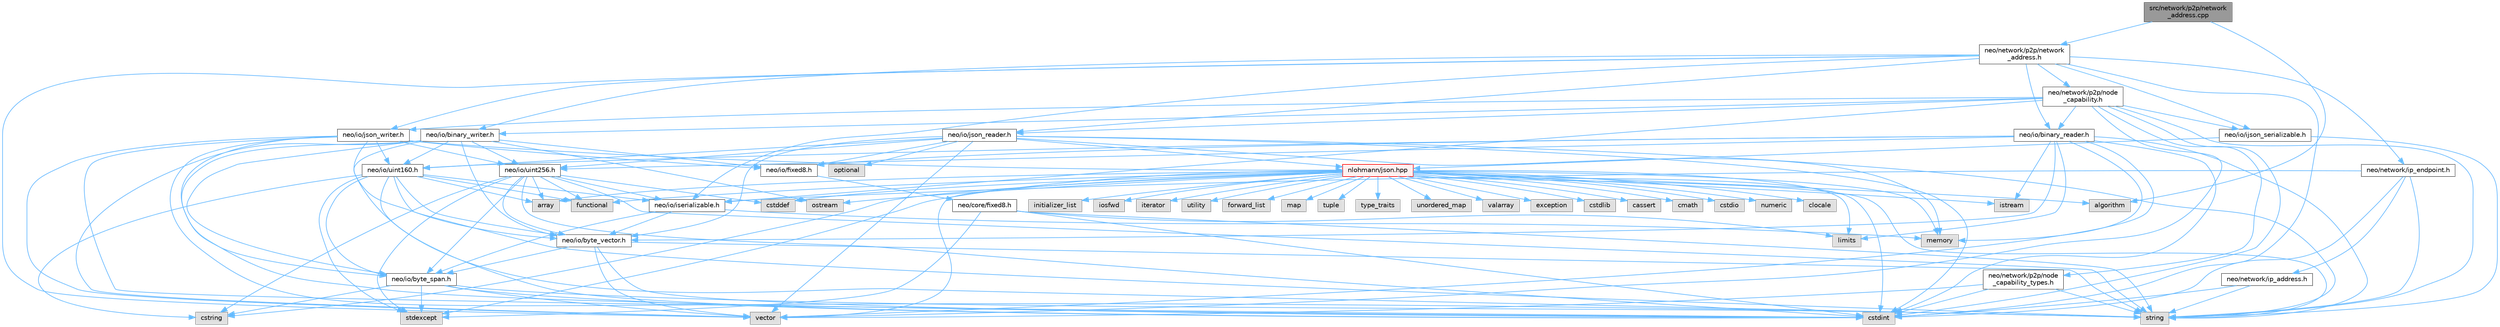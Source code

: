 digraph "src/network/p2p/network_address.cpp"
{
 // LATEX_PDF_SIZE
  bgcolor="transparent";
  edge [fontname=Helvetica,fontsize=10,labelfontname=Helvetica,labelfontsize=10];
  node [fontname=Helvetica,fontsize=10,shape=box,height=0.2,width=0.4];
  Node1 [id="Node000001",label="src/network/p2p/network\l_address.cpp",height=0.2,width=0.4,color="gray40", fillcolor="grey60", style="filled", fontcolor="black",tooltip=" "];
  Node1 -> Node2 [id="edge138_Node000001_Node000002",color="steelblue1",style="solid",tooltip=" "];
  Node2 [id="Node000002",label="neo/network/p2p/network\l_address.h",height=0.2,width=0.4,color="grey40", fillcolor="white", style="filled",URL="$p2p_2network__address_8h.html",tooltip=" "];
  Node2 -> Node3 [id="edge139_Node000002_Node000003",color="steelblue1",style="solid",tooltip=" "];
  Node3 [id="Node000003",label="neo/io/binary_reader.h",height=0.2,width=0.4,color="grey40", fillcolor="white", style="filled",URL="$binary__reader_8h.html",tooltip=" "];
  Node3 -> Node4 [id="edge140_Node000003_Node000004",color="steelblue1",style="solid",tooltip=" "];
  Node4 [id="Node000004",label="neo/io/byte_vector.h",height=0.2,width=0.4,color="grey40", fillcolor="white", style="filled",URL="$io_2byte__vector_8h.html",tooltip=" "];
  Node4 -> Node5 [id="edge141_Node000004_Node000005",color="steelblue1",style="solid",tooltip=" "];
  Node5 [id="Node000005",label="neo/io/byte_span.h",height=0.2,width=0.4,color="grey40", fillcolor="white", style="filled",URL="$io_2byte__span_8h.html",tooltip=" "];
  Node5 -> Node6 [id="edge142_Node000005_Node000006",color="steelblue1",style="solid",tooltip=" "];
  Node6 [id="Node000006",label="cstdint",height=0.2,width=0.4,color="grey60", fillcolor="#E0E0E0", style="filled",tooltip=" "];
  Node5 -> Node7 [id="edge143_Node000005_Node000007",color="steelblue1",style="solid",tooltip=" "];
  Node7 [id="Node000007",label="cstring",height=0.2,width=0.4,color="grey60", fillcolor="#E0E0E0", style="filled",tooltip=" "];
  Node5 -> Node8 [id="edge144_Node000005_Node000008",color="steelblue1",style="solid",tooltip=" "];
  Node8 [id="Node000008",label="stdexcept",height=0.2,width=0.4,color="grey60", fillcolor="#E0E0E0", style="filled",tooltip=" "];
  Node5 -> Node9 [id="edge145_Node000005_Node000009",color="steelblue1",style="solid",tooltip=" "];
  Node9 [id="Node000009",label="string",height=0.2,width=0.4,color="grey60", fillcolor="#E0E0E0", style="filled",tooltip=" "];
  Node5 -> Node10 [id="edge146_Node000005_Node000010",color="steelblue1",style="solid",tooltip=" "];
  Node10 [id="Node000010",label="vector",height=0.2,width=0.4,color="grey60", fillcolor="#E0E0E0", style="filled",tooltip=" "];
  Node4 -> Node6 [id="edge147_Node000004_Node000006",color="steelblue1",style="solid",tooltip=" "];
  Node4 -> Node9 [id="edge148_Node000004_Node000009",color="steelblue1",style="solid",tooltip=" "];
  Node4 -> Node10 [id="edge149_Node000004_Node000010",color="steelblue1",style="solid",tooltip=" "];
  Node3 -> Node11 [id="edge150_Node000003_Node000011",color="steelblue1",style="solid",tooltip=" "];
  Node11 [id="Node000011",label="neo/io/fixed8.h",height=0.2,width=0.4,color="grey40", fillcolor="white", style="filled",URL="$io_2fixed8_8h.html",tooltip=" "];
  Node11 -> Node12 [id="edge151_Node000011_Node000012",color="steelblue1",style="solid",tooltip=" "];
  Node12 [id="Node000012",label="neo/core/fixed8.h",height=0.2,width=0.4,color="grey40", fillcolor="white", style="filled",URL="$core_2fixed8_8h.html",tooltip=" "];
  Node12 -> Node6 [id="edge152_Node000012_Node000006",color="steelblue1",style="solid",tooltip=" "];
  Node12 -> Node13 [id="edge153_Node000012_Node000013",color="steelblue1",style="solid",tooltip=" "];
  Node13 [id="Node000013",label="limits",height=0.2,width=0.4,color="grey60", fillcolor="#E0E0E0", style="filled",tooltip=" "];
  Node12 -> Node8 [id="edge154_Node000012_Node000008",color="steelblue1",style="solid",tooltip=" "];
  Node12 -> Node9 [id="edge155_Node000012_Node000009",color="steelblue1",style="solid",tooltip=" "];
  Node3 -> Node14 [id="edge156_Node000003_Node000014",color="steelblue1",style="solid",tooltip=" "];
  Node14 [id="Node000014",label="neo/io/uint160.h",height=0.2,width=0.4,color="grey40", fillcolor="white", style="filled",URL="$uint160_8h.html",tooltip=" "];
  Node14 -> Node5 [id="edge157_Node000014_Node000005",color="steelblue1",style="solid",tooltip=" "];
  Node14 -> Node4 [id="edge158_Node000014_Node000004",color="steelblue1",style="solid",tooltip=" "];
  Node14 -> Node15 [id="edge159_Node000014_Node000015",color="steelblue1",style="solid",tooltip=" "];
  Node15 [id="Node000015",label="neo/io/iserializable.h",height=0.2,width=0.4,color="grey40", fillcolor="white", style="filled",URL="$iserializable_8h.html",tooltip=" "];
  Node15 -> Node5 [id="edge160_Node000015_Node000005",color="steelblue1",style="solid",tooltip=" "];
  Node15 -> Node4 [id="edge161_Node000015_Node000004",color="steelblue1",style="solid",tooltip=" "];
  Node15 -> Node16 [id="edge162_Node000015_Node000016",color="steelblue1",style="solid",tooltip=" "];
  Node16 [id="Node000016",label="memory",height=0.2,width=0.4,color="grey60", fillcolor="#E0E0E0", style="filled",tooltip=" "];
  Node14 -> Node17 [id="edge163_Node000014_Node000017",color="steelblue1",style="solid",tooltip=" "];
  Node17 [id="Node000017",label="array",height=0.2,width=0.4,color="grey60", fillcolor="#E0E0E0", style="filled",tooltip=" "];
  Node14 -> Node6 [id="edge164_Node000014_Node000006",color="steelblue1",style="solid",tooltip=" "];
  Node14 -> Node7 [id="edge165_Node000014_Node000007",color="steelblue1",style="solid",tooltip=" "];
  Node14 -> Node18 [id="edge166_Node000014_Node000018",color="steelblue1",style="solid",tooltip=" "];
  Node18 [id="Node000018",label="functional",height=0.2,width=0.4,color="grey60", fillcolor="#E0E0E0", style="filled",tooltip=" "];
  Node14 -> Node8 [id="edge167_Node000014_Node000008",color="steelblue1",style="solid",tooltip=" "];
  Node14 -> Node9 [id="edge168_Node000014_Node000009",color="steelblue1",style="solid",tooltip=" "];
  Node3 -> Node19 [id="edge169_Node000003_Node000019",color="steelblue1",style="solid",tooltip=" "];
  Node19 [id="Node000019",label="neo/io/uint256.h",height=0.2,width=0.4,color="grey40", fillcolor="white", style="filled",URL="$uint256_8h.html",tooltip=" "];
  Node19 -> Node5 [id="edge170_Node000019_Node000005",color="steelblue1",style="solid",tooltip=" "];
  Node19 -> Node4 [id="edge171_Node000019_Node000004",color="steelblue1",style="solid",tooltip=" "];
  Node19 -> Node15 [id="edge172_Node000019_Node000015",color="steelblue1",style="solid",tooltip=" "];
  Node19 -> Node17 [id="edge173_Node000019_Node000017",color="steelblue1",style="solid",tooltip=" "];
  Node19 -> Node20 [id="edge174_Node000019_Node000020",color="steelblue1",style="solid",tooltip=" "];
  Node20 [id="Node000020",label="cstddef",height=0.2,width=0.4,color="grey60", fillcolor="#E0E0E0", style="filled",tooltip=" "];
  Node19 -> Node6 [id="edge175_Node000019_Node000006",color="steelblue1",style="solid",tooltip=" "];
  Node19 -> Node7 [id="edge176_Node000019_Node000007",color="steelblue1",style="solid",tooltip=" "];
  Node19 -> Node18 [id="edge177_Node000019_Node000018",color="steelblue1",style="solid",tooltip=" "];
  Node19 -> Node8 [id="edge178_Node000019_Node000008",color="steelblue1",style="solid",tooltip=" "];
  Node19 -> Node9 [id="edge179_Node000019_Node000009",color="steelblue1",style="solid",tooltip=" "];
  Node3 -> Node6 [id="edge180_Node000003_Node000006",color="steelblue1",style="solid",tooltip=" "];
  Node3 -> Node21 [id="edge181_Node000003_Node000021",color="steelblue1",style="solid",tooltip=" "];
  Node21 [id="Node000021",label="istream",height=0.2,width=0.4,color="grey60", fillcolor="#E0E0E0", style="filled",tooltip=" "];
  Node3 -> Node13 [id="edge182_Node000003_Node000013",color="steelblue1",style="solid",tooltip=" "];
  Node3 -> Node16 [id="edge183_Node000003_Node000016",color="steelblue1",style="solid",tooltip=" "];
  Node3 -> Node9 [id="edge184_Node000003_Node000009",color="steelblue1",style="solid",tooltip=" "];
  Node3 -> Node10 [id="edge185_Node000003_Node000010",color="steelblue1",style="solid",tooltip=" "];
  Node2 -> Node22 [id="edge186_Node000002_Node000022",color="steelblue1",style="solid",tooltip=" "];
  Node22 [id="Node000022",label="neo/io/binary_writer.h",height=0.2,width=0.4,color="grey40", fillcolor="white", style="filled",URL="$binary__writer_8h.html",tooltip=" "];
  Node22 -> Node5 [id="edge187_Node000022_Node000005",color="steelblue1",style="solid",tooltip=" "];
  Node22 -> Node4 [id="edge188_Node000022_Node000004",color="steelblue1",style="solid",tooltip=" "];
  Node22 -> Node11 [id="edge189_Node000022_Node000011",color="steelblue1",style="solid",tooltip=" "];
  Node22 -> Node14 [id="edge190_Node000022_Node000014",color="steelblue1",style="solid",tooltip=" "];
  Node22 -> Node19 [id="edge191_Node000022_Node000019",color="steelblue1",style="solid",tooltip=" "];
  Node22 -> Node6 [id="edge192_Node000022_Node000006",color="steelblue1",style="solid",tooltip=" "];
  Node22 -> Node23 [id="edge193_Node000022_Node000023",color="steelblue1",style="solid",tooltip=" "];
  Node23 [id="Node000023",label="ostream",height=0.2,width=0.4,color="grey60", fillcolor="#E0E0E0", style="filled",tooltip=" "];
  Node22 -> Node9 [id="edge194_Node000022_Node000009",color="steelblue1",style="solid",tooltip=" "];
  Node22 -> Node10 [id="edge195_Node000022_Node000010",color="steelblue1",style="solid",tooltip=" "];
  Node2 -> Node24 [id="edge196_Node000002_Node000024",color="steelblue1",style="solid",tooltip=" "];
  Node24 [id="Node000024",label="neo/io/ijson_serializable.h",height=0.2,width=0.4,color="grey40", fillcolor="white", style="filled",URL="$ijson__serializable_8h.html",tooltip=" "];
  Node24 -> Node25 [id="edge197_Node000024_Node000025",color="steelblue1",style="solid",tooltip=" "];
  Node25 [id="Node000025",label="nlohmann/json.hpp",height=0.2,width=0.4,color="red", fillcolor="#FFF0F0", style="filled",URL="$json_8hpp.html",tooltip=" "];
  Node25 -> Node26 [id="edge198_Node000025_Node000026",color="steelblue1",style="solid",tooltip=" "];
  Node26 [id="Node000026",label="algorithm",height=0.2,width=0.4,color="grey60", fillcolor="#E0E0E0", style="filled",tooltip=" "];
  Node25 -> Node20 [id="edge199_Node000025_Node000020",color="steelblue1",style="solid",tooltip=" "];
  Node25 -> Node18 [id="edge200_Node000025_Node000018",color="steelblue1",style="solid",tooltip=" "];
  Node25 -> Node27 [id="edge201_Node000025_Node000027",color="steelblue1",style="solid",tooltip=" "];
  Node27 [id="Node000027",label="initializer_list",height=0.2,width=0.4,color="grey60", fillcolor="#E0E0E0", style="filled",tooltip=" "];
  Node25 -> Node28 [id="edge202_Node000025_Node000028",color="steelblue1",style="solid",tooltip=" "];
  Node28 [id="Node000028",label="iosfwd",height=0.2,width=0.4,color="grey60", fillcolor="#E0E0E0", style="filled",tooltip=" "];
  Node25 -> Node29 [id="edge203_Node000025_Node000029",color="steelblue1",style="solid",tooltip=" "];
  Node29 [id="Node000029",label="iterator",height=0.2,width=0.4,color="grey60", fillcolor="#E0E0E0", style="filled",tooltip=" "];
  Node25 -> Node16 [id="edge204_Node000025_Node000016",color="steelblue1",style="solid",tooltip=" "];
  Node25 -> Node9 [id="edge205_Node000025_Node000009",color="steelblue1",style="solid",tooltip=" "];
  Node25 -> Node30 [id="edge206_Node000025_Node000030",color="steelblue1",style="solid",tooltip=" "];
  Node30 [id="Node000030",label="utility",height=0.2,width=0.4,color="grey60", fillcolor="#E0E0E0", style="filled",tooltip=" "];
  Node25 -> Node10 [id="edge207_Node000025_Node000010",color="steelblue1",style="solid",tooltip=" "];
  Node25 -> Node17 [id="edge208_Node000025_Node000017",color="steelblue1",style="solid",tooltip=" "];
  Node25 -> Node31 [id="edge209_Node000025_Node000031",color="steelblue1",style="solid",tooltip=" "];
  Node31 [id="Node000031",label="forward_list",height=0.2,width=0.4,color="grey60", fillcolor="#E0E0E0", style="filled",tooltip=" "];
  Node25 -> Node32 [id="edge210_Node000025_Node000032",color="steelblue1",style="solid",tooltip=" "];
  Node32 [id="Node000032",label="map",height=0.2,width=0.4,color="grey60", fillcolor="#E0E0E0", style="filled",tooltip=" "];
  Node25 -> Node33 [id="edge211_Node000025_Node000033",color="steelblue1",style="solid",tooltip=" "];
  Node33 [id="Node000033",label="tuple",height=0.2,width=0.4,color="grey60", fillcolor="#E0E0E0", style="filled",tooltip=" "];
  Node25 -> Node34 [id="edge212_Node000025_Node000034",color="steelblue1",style="solid",tooltip=" "];
  Node34 [id="Node000034",label="type_traits",height=0.2,width=0.4,color="grey60", fillcolor="#E0E0E0", style="filled",tooltip=" "];
  Node25 -> Node35 [id="edge213_Node000025_Node000035",color="steelblue1",style="solid",tooltip=" "];
  Node35 [id="Node000035",label="unordered_map",height=0.2,width=0.4,color="grey60", fillcolor="#E0E0E0", style="filled",tooltip=" "];
  Node25 -> Node36 [id="edge214_Node000025_Node000036",color="steelblue1",style="solid",tooltip=" "];
  Node36 [id="Node000036",label="valarray",height=0.2,width=0.4,color="grey60", fillcolor="#E0E0E0", style="filled",tooltip=" "];
  Node25 -> Node37 [id="edge215_Node000025_Node000037",color="steelblue1",style="solid",tooltip=" "];
  Node37 [id="Node000037",label="exception",height=0.2,width=0.4,color="grey60", fillcolor="#E0E0E0", style="filled",tooltip=" "];
  Node25 -> Node8 [id="edge216_Node000025_Node000008",color="steelblue1",style="solid",tooltip=" "];
  Node25 -> Node6 [id="edge217_Node000025_Node000006",color="steelblue1",style="solid",tooltip=" "];
  Node25 -> Node38 [id="edge218_Node000025_Node000038",color="steelblue1",style="solid",tooltip=" "];
  Node38 [id="Node000038",label="cstdlib",height=0.2,width=0.4,color="grey60", fillcolor="#E0E0E0", style="filled",tooltip=" "];
  Node25 -> Node39 [id="edge219_Node000025_Node000039",color="steelblue1",style="solid",tooltip=" "];
  Node39 [id="Node000039",label="cassert",height=0.2,width=0.4,color="grey60", fillcolor="#E0E0E0", style="filled",tooltip=" "];
  Node25 -> Node13 [id="edge220_Node000025_Node000013",color="steelblue1",style="solid",tooltip=" "];
  Node25 -> Node7 [id="edge221_Node000025_Node000007",color="steelblue1",style="solid",tooltip=" "];
  Node25 -> Node40 [id="edge222_Node000025_Node000040",color="steelblue1",style="solid",tooltip=" "];
  Node40 [id="Node000040",label="cmath",height=0.2,width=0.4,color="grey60", fillcolor="#E0E0E0", style="filled",tooltip=" "];
  Node25 -> Node41 [id="edge223_Node000025_Node000041",color="steelblue1",style="solid",tooltip=" "];
  Node41 [id="Node000041",label="cstdio",height=0.2,width=0.4,color="grey60", fillcolor="#E0E0E0", style="filled",tooltip=" "];
  Node25 -> Node42 [id="edge224_Node000025_Node000042",color="steelblue1",style="solid",tooltip=" "];
  Node42 [id="Node000042",label="numeric",height=0.2,width=0.4,color="grey60", fillcolor="#E0E0E0", style="filled",tooltip=" "];
  Node25 -> Node21 [id="edge225_Node000025_Node000021",color="steelblue1",style="solid",tooltip=" "];
  Node25 -> Node43 [id="edge226_Node000025_Node000043",color="steelblue1",style="solid",tooltip=" "];
  Node43 [id="Node000043",label="clocale",height=0.2,width=0.4,color="grey60", fillcolor="#E0E0E0", style="filled",tooltip=" "];
  Node25 -> Node23 [id="edge227_Node000025_Node000023",color="steelblue1",style="solid",tooltip=" "];
  Node24 -> Node9 [id="edge228_Node000024_Node000009",color="steelblue1",style="solid",tooltip=" "];
  Node2 -> Node15 [id="edge229_Node000002_Node000015",color="steelblue1",style="solid",tooltip=" "];
  Node2 -> Node48 [id="edge230_Node000002_Node000048",color="steelblue1",style="solid",tooltip=" "];
  Node48 [id="Node000048",label="neo/io/json_reader.h",height=0.2,width=0.4,color="grey40", fillcolor="white", style="filled",URL="$json__reader_8h.html",tooltip=" "];
  Node48 -> Node4 [id="edge231_Node000048_Node000004",color="steelblue1",style="solid",tooltip=" "];
  Node48 -> Node11 [id="edge232_Node000048_Node000011",color="steelblue1",style="solid",tooltip=" "];
  Node48 -> Node14 [id="edge233_Node000048_Node000014",color="steelblue1",style="solid",tooltip=" "];
  Node48 -> Node19 [id="edge234_Node000048_Node000019",color="steelblue1",style="solid",tooltip=" "];
  Node48 -> Node6 [id="edge235_Node000048_Node000006",color="steelblue1",style="solid",tooltip=" "];
  Node48 -> Node16 [id="edge236_Node000048_Node000016",color="steelblue1",style="solid",tooltip=" "];
  Node48 -> Node25 [id="edge237_Node000048_Node000025",color="steelblue1",style="solid",tooltip=" "];
  Node48 -> Node49 [id="edge238_Node000048_Node000049",color="steelblue1",style="solid",tooltip=" "];
  Node49 [id="Node000049",label="optional",height=0.2,width=0.4,color="grey60", fillcolor="#E0E0E0", style="filled",tooltip=" "];
  Node48 -> Node9 [id="edge239_Node000048_Node000009",color="steelblue1",style="solid",tooltip=" "];
  Node48 -> Node10 [id="edge240_Node000048_Node000010",color="steelblue1",style="solid",tooltip=" "];
  Node2 -> Node50 [id="edge241_Node000002_Node000050",color="steelblue1",style="solid",tooltip=" "];
  Node50 [id="Node000050",label="neo/io/json_writer.h",height=0.2,width=0.4,color="grey40", fillcolor="white", style="filled",URL="$json__writer_8h.html",tooltip=" "];
  Node50 -> Node5 [id="edge242_Node000050_Node000005",color="steelblue1",style="solid",tooltip=" "];
  Node50 -> Node4 [id="edge243_Node000050_Node000004",color="steelblue1",style="solid",tooltip=" "];
  Node50 -> Node11 [id="edge244_Node000050_Node000011",color="steelblue1",style="solid",tooltip=" "];
  Node50 -> Node14 [id="edge245_Node000050_Node000014",color="steelblue1",style="solid",tooltip=" "];
  Node50 -> Node19 [id="edge246_Node000050_Node000019",color="steelblue1",style="solid",tooltip=" "];
  Node50 -> Node6 [id="edge247_Node000050_Node000006",color="steelblue1",style="solid",tooltip=" "];
  Node50 -> Node25 [id="edge248_Node000050_Node000025",color="steelblue1",style="solid",tooltip=" "];
  Node50 -> Node9 [id="edge249_Node000050_Node000009",color="steelblue1",style="solid",tooltip=" "];
  Node50 -> Node10 [id="edge250_Node000050_Node000010",color="steelblue1",style="solid",tooltip=" "];
  Node2 -> Node51 [id="edge251_Node000002_Node000051",color="steelblue1",style="solid",tooltip=" "];
  Node51 [id="Node000051",label="neo/network/ip_endpoint.h",height=0.2,width=0.4,color="grey40", fillcolor="white", style="filled",URL="$ip__endpoint_8h.html",tooltip=" "];
  Node51 -> Node15 [id="edge252_Node000051_Node000015",color="steelblue1",style="solid",tooltip=" "];
  Node51 -> Node52 [id="edge253_Node000051_Node000052",color="steelblue1",style="solid",tooltip=" "];
  Node52 [id="Node000052",label="neo/network/ip_address.h",height=0.2,width=0.4,color="grey40", fillcolor="white", style="filled",URL="$ip__address_8h.html",tooltip=" "];
  Node52 -> Node6 [id="edge254_Node000052_Node000006",color="steelblue1",style="solid",tooltip=" "];
  Node52 -> Node9 [id="edge255_Node000052_Node000009",color="steelblue1",style="solid",tooltip=" "];
  Node51 -> Node6 [id="edge256_Node000051_Node000006",color="steelblue1",style="solid",tooltip=" "];
  Node51 -> Node9 [id="edge257_Node000051_Node000009",color="steelblue1",style="solid",tooltip=" "];
  Node2 -> Node53 [id="edge258_Node000002_Node000053",color="steelblue1",style="solid",tooltip=" "];
  Node53 [id="Node000053",label="neo/network/p2p/node\l_capability.h",height=0.2,width=0.4,color="grey40", fillcolor="white", style="filled",URL="$node__capability_8h.html",tooltip=" "];
  Node53 -> Node3 [id="edge259_Node000053_Node000003",color="steelblue1",style="solid",tooltip=" "];
  Node53 -> Node22 [id="edge260_Node000053_Node000022",color="steelblue1",style="solid",tooltip=" "];
  Node53 -> Node24 [id="edge261_Node000053_Node000024",color="steelblue1",style="solid",tooltip=" "];
  Node53 -> Node15 [id="edge262_Node000053_Node000015",color="steelblue1",style="solid",tooltip=" "];
  Node53 -> Node48 [id="edge263_Node000053_Node000048",color="steelblue1",style="solid",tooltip=" "];
  Node53 -> Node50 [id="edge264_Node000053_Node000050",color="steelblue1",style="solid",tooltip=" "];
  Node53 -> Node54 [id="edge265_Node000053_Node000054",color="steelblue1",style="solid",tooltip=" "];
  Node54 [id="Node000054",label="neo/network/p2p/node\l_capability_types.h",height=0.2,width=0.4,color="grey40", fillcolor="white", style="filled",URL="$node__capability__types_8h.html",tooltip=" "];
  Node54 -> Node6 [id="edge266_Node000054_Node000006",color="steelblue1",style="solid",tooltip=" "];
  Node54 -> Node9 [id="edge267_Node000054_Node000009",color="steelblue1",style="solid",tooltip=" "];
  Node54 -> Node10 [id="edge268_Node000054_Node000010",color="steelblue1",style="solid",tooltip=" "];
  Node53 -> Node6 [id="edge269_Node000053_Node000006",color="steelblue1",style="solid",tooltip=" "];
  Node53 -> Node9 [id="edge270_Node000053_Node000009",color="steelblue1",style="solid",tooltip=" "];
  Node53 -> Node10 [id="edge271_Node000053_Node000010",color="steelblue1",style="solid",tooltip=" "];
  Node2 -> Node6 [id="edge272_Node000002_Node000006",color="steelblue1",style="solid",tooltip=" "];
  Node2 -> Node10 [id="edge273_Node000002_Node000010",color="steelblue1",style="solid",tooltip=" "];
  Node1 -> Node26 [id="edge274_Node000001_Node000026",color="steelblue1",style="solid",tooltip=" "];
}
